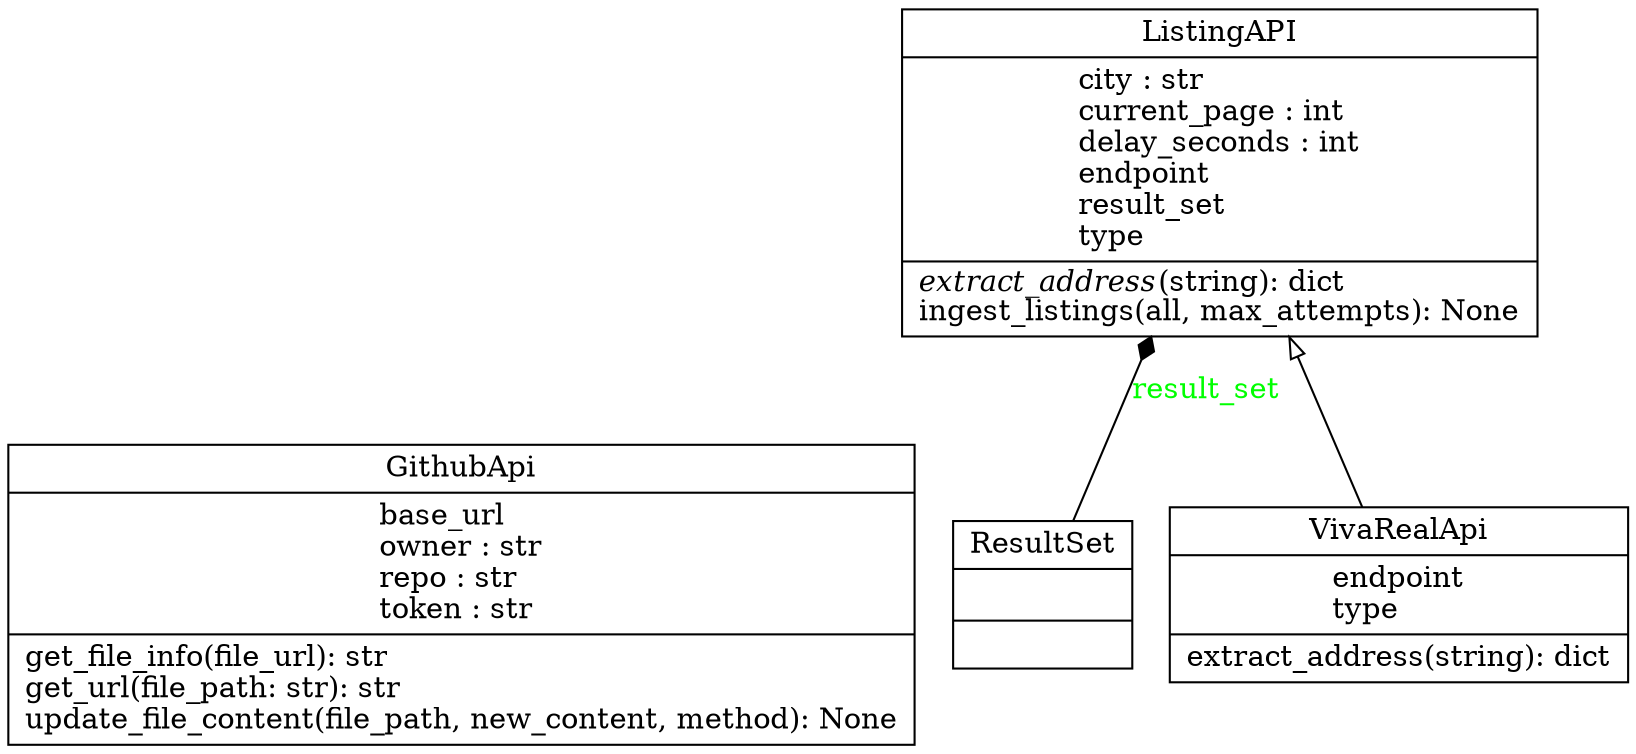 digraph "classes" {
rankdir=BT
charset="utf-8"
"apis.GithubApi" [color="black", fontcolor="black", label=<{GithubApi|base_url<br ALIGN="LEFT"/>owner : str<br ALIGN="LEFT"/>repo : str<br ALIGN="LEFT"/>token : str<br ALIGN="LEFT"/>|get_file_info(file_url): str<br ALIGN="LEFT"/>get_url(file_path: str): str<br ALIGN="LEFT"/>update_file_content(file_path, new_content, method): None<br ALIGN="LEFT"/>}>, shape="record", style="solid"];
"apis.ListingAPI" [color="black", fontcolor="black", label=<{ListingAPI|city : str<br ALIGN="LEFT"/>current_page : int<br ALIGN="LEFT"/>delay_seconds : int<br ALIGN="LEFT"/>endpoint<br ALIGN="LEFT"/>result_set<br ALIGN="LEFT"/>type<br ALIGN="LEFT"/>|<I>extract_address</I>(string): dict<br ALIGN="LEFT"/>ingest_listings(all, max_attempts): None<br ALIGN="LEFT"/>}>, shape="record", style="solid"];
"apis.ResultSet" [color="black", fontcolor="black", label=<{ResultSet|<br ALIGN="LEFT"/>|}>, shape="record", style="solid"];
"apis.VivaRealApi" [color="black", fontcolor="black", label=<{VivaRealApi|endpoint<br ALIGN="LEFT"/>type<br ALIGN="LEFT"/>|extract_address(string): dict<br ALIGN="LEFT"/>}>, shape="record", style="solid"];
"apis.VivaRealApi" -> "apis.ListingAPI" [arrowhead="empty", arrowtail="none"];
"apis.ResultSet" -> "apis.ListingAPI" [arrowhead="diamond", arrowtail="none", fontcolor="green", label="result_set", style="solid"];
}
